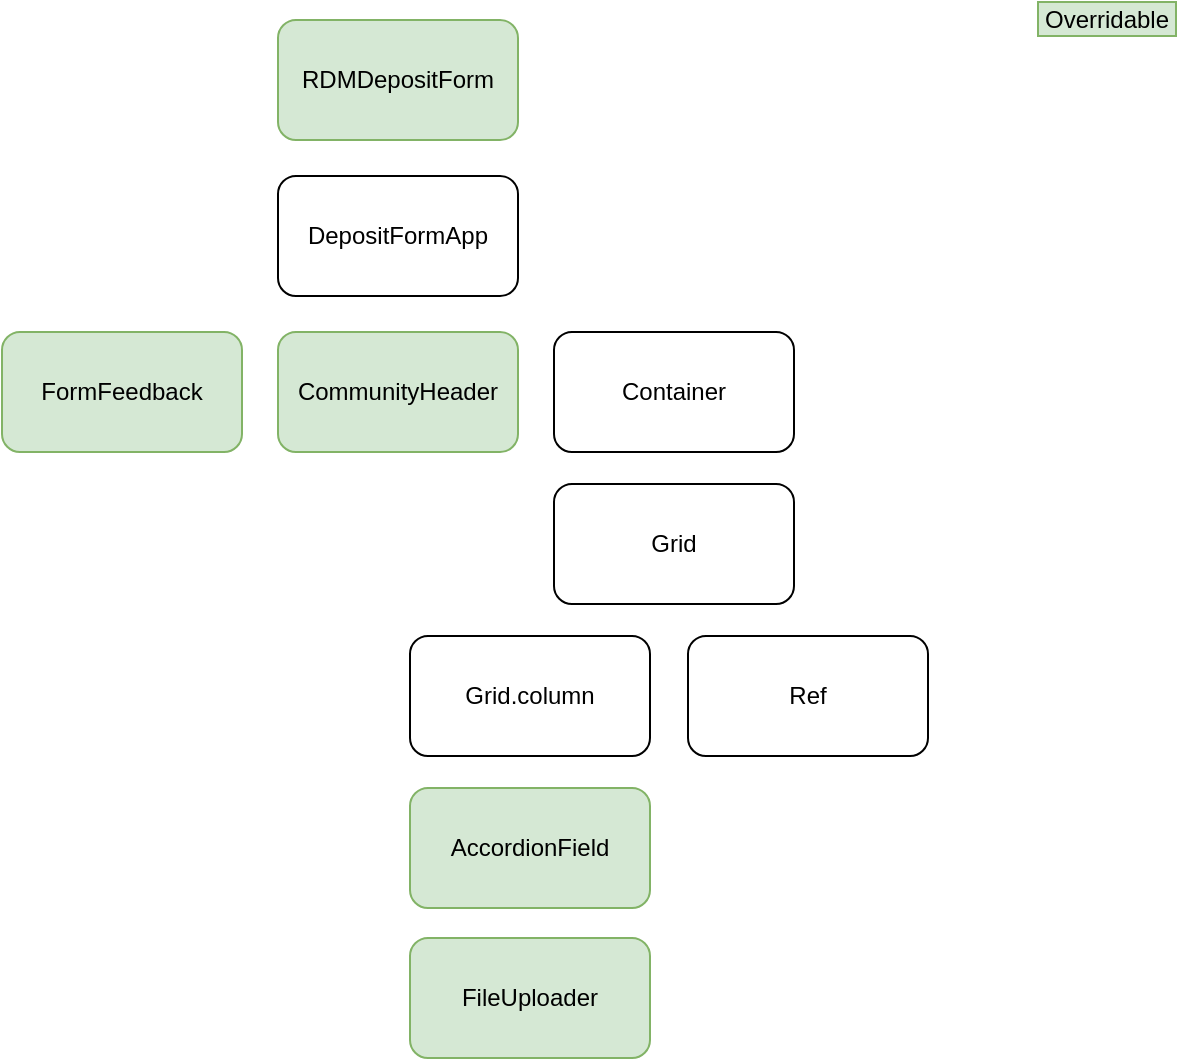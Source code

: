 <mxfile version="24.0.4" type="device">
  <diagram name="Page-1" id="lSogmwO4la7FBB0elK2z">
    <mxGraphModel dx="717" dy="417" grid="1" gridSize="1" guides="1" tooltips="1" connect="1" arrows="1" fold="1" page="1" pageScale="1" pageWidth="1169" pageHeight="827" math="0" shadow="0">
      <root>
        <mxCell id="0" />
        <mxCell id="1" parent="0" />
        <mxCell id="I94Z3fY8ErUGYnlPilAP-1" value="RDMDepositForm" style="rounded=1;whiteSpace=wrap;html=1;fillColor=#d5e8d4;strokeColor=#82b366;" vertex="1" parent="1">
          <mxGeometry x="515" y="19" width="120" height="60" as="geometry" />
        </mxCell>
        <mxCell id="I94Z3fY8ErUGYnlPilAP-2" value="Overridable" style="rounded=0;whiteSpace=wrap;html=1;fillColor=#d5e8d4;strokeColor=#82b366;" vertex="1" parent="1">
          <mxGeometry x="895" y="10" width="69" height="17" as="geometry" />
        </mxCell>
        <mxCell id="I94Z3fY8ErUGYnlPilAP-3" value="DepositFormApp" style="rounded=1;whiteSpace=wrap;html=1;" vertex="1" parent="1">
          <mxGeometry x="515" y="97" width="120" height="60" as="geometry" />
        </mxCell>
        <mxCell id="I94Z3fY8ErUGYnlPilAP-4" value="FormFeedback" style="rounded=1;whiteSpace=wrap;html=1;fillColor=#d5e8d4;strokeColor=#82b366;" vertex="1" parent="1">
          <mxGeometry x="377" y="175" width="120" height="60" as="geometry" />
        </mxCell>
        <mxCell id="I94Z3fY8ErUGYnlPilAP-5" value="CommunityHeader" style="rounded=1;whiteSpace=wrap;html=1;fillColor=#d5e8d4;strokeColor=#82b366;" vertex="1" parent="1">
          <mxGeometry x="515" y="175" width="120" height="60" as="geometry" />
        </mxCell>
        <mxCell id="I94Z3fY8ErUGYnlPilAP-6" value="Container" style="rounded=1;whiteSpace=wrap;html=1;" vertex="1" parent="1">
          <mxGeometry x="653" y="175" width="120" height="60" as="geometry" />
        </mxCell>
        <mxCell id="I94Z3fY8ErUGYnlPilAP-7" value="Grid" style="rounded=1;whiteSpace=wrap;html=1;" vertex="1" parent="1">
          <mxGeometry x="653" y="251" width="120" height="60" as="geometry" />
        </mxCell>
        <mxCell id="I94Z3fY8ErUGYnlPilAP-8" value="Grid.column" style="rounded=1;whiteSpace=wrap;html=1;" vertex="1" parent="1">
          <mxGeometry x="581" y="327" width="120" height="60" as="geometry" />
        </mxCell>
        <mxCell id="I94Z3fY8ErUGYnlPilAP-9" value="Ref" style="rounded=1;whiteSpace=wrap;html=1;" vertex="1" parent="1">
          <mxGeometry x="720" y="327" width="120" height="60" as="geometry" />
        </mxCell>
        <mxCell id="I94Z3fY8ErUGYnlPilAP-10" value="AccordionField" style="rounded=1;whiteSpace=wrap;html=1;fillColor=#d5e8d4;strokeColor=#82b366;" vertex="1" parent="1">
          <mxGeometry x="581" y="403" width="120" height="60" as="geometry" />
        </mxCell>
        <mxCell id="I94Z3fY8ErUGYnlPilAP-11" value="FileUploader" style="rounded=1;whiteSpace=wrap;html=1;fillColor=#d5e8d4;strokeColor=#82b366;" vertex="1" parent="1">
          <mxGeometry x="581" y="478" width="120" height="60" as="geometry" />
        </mxCell>
      </root>
    </mxGraphModel>
  </diagram>
</mxfile>
